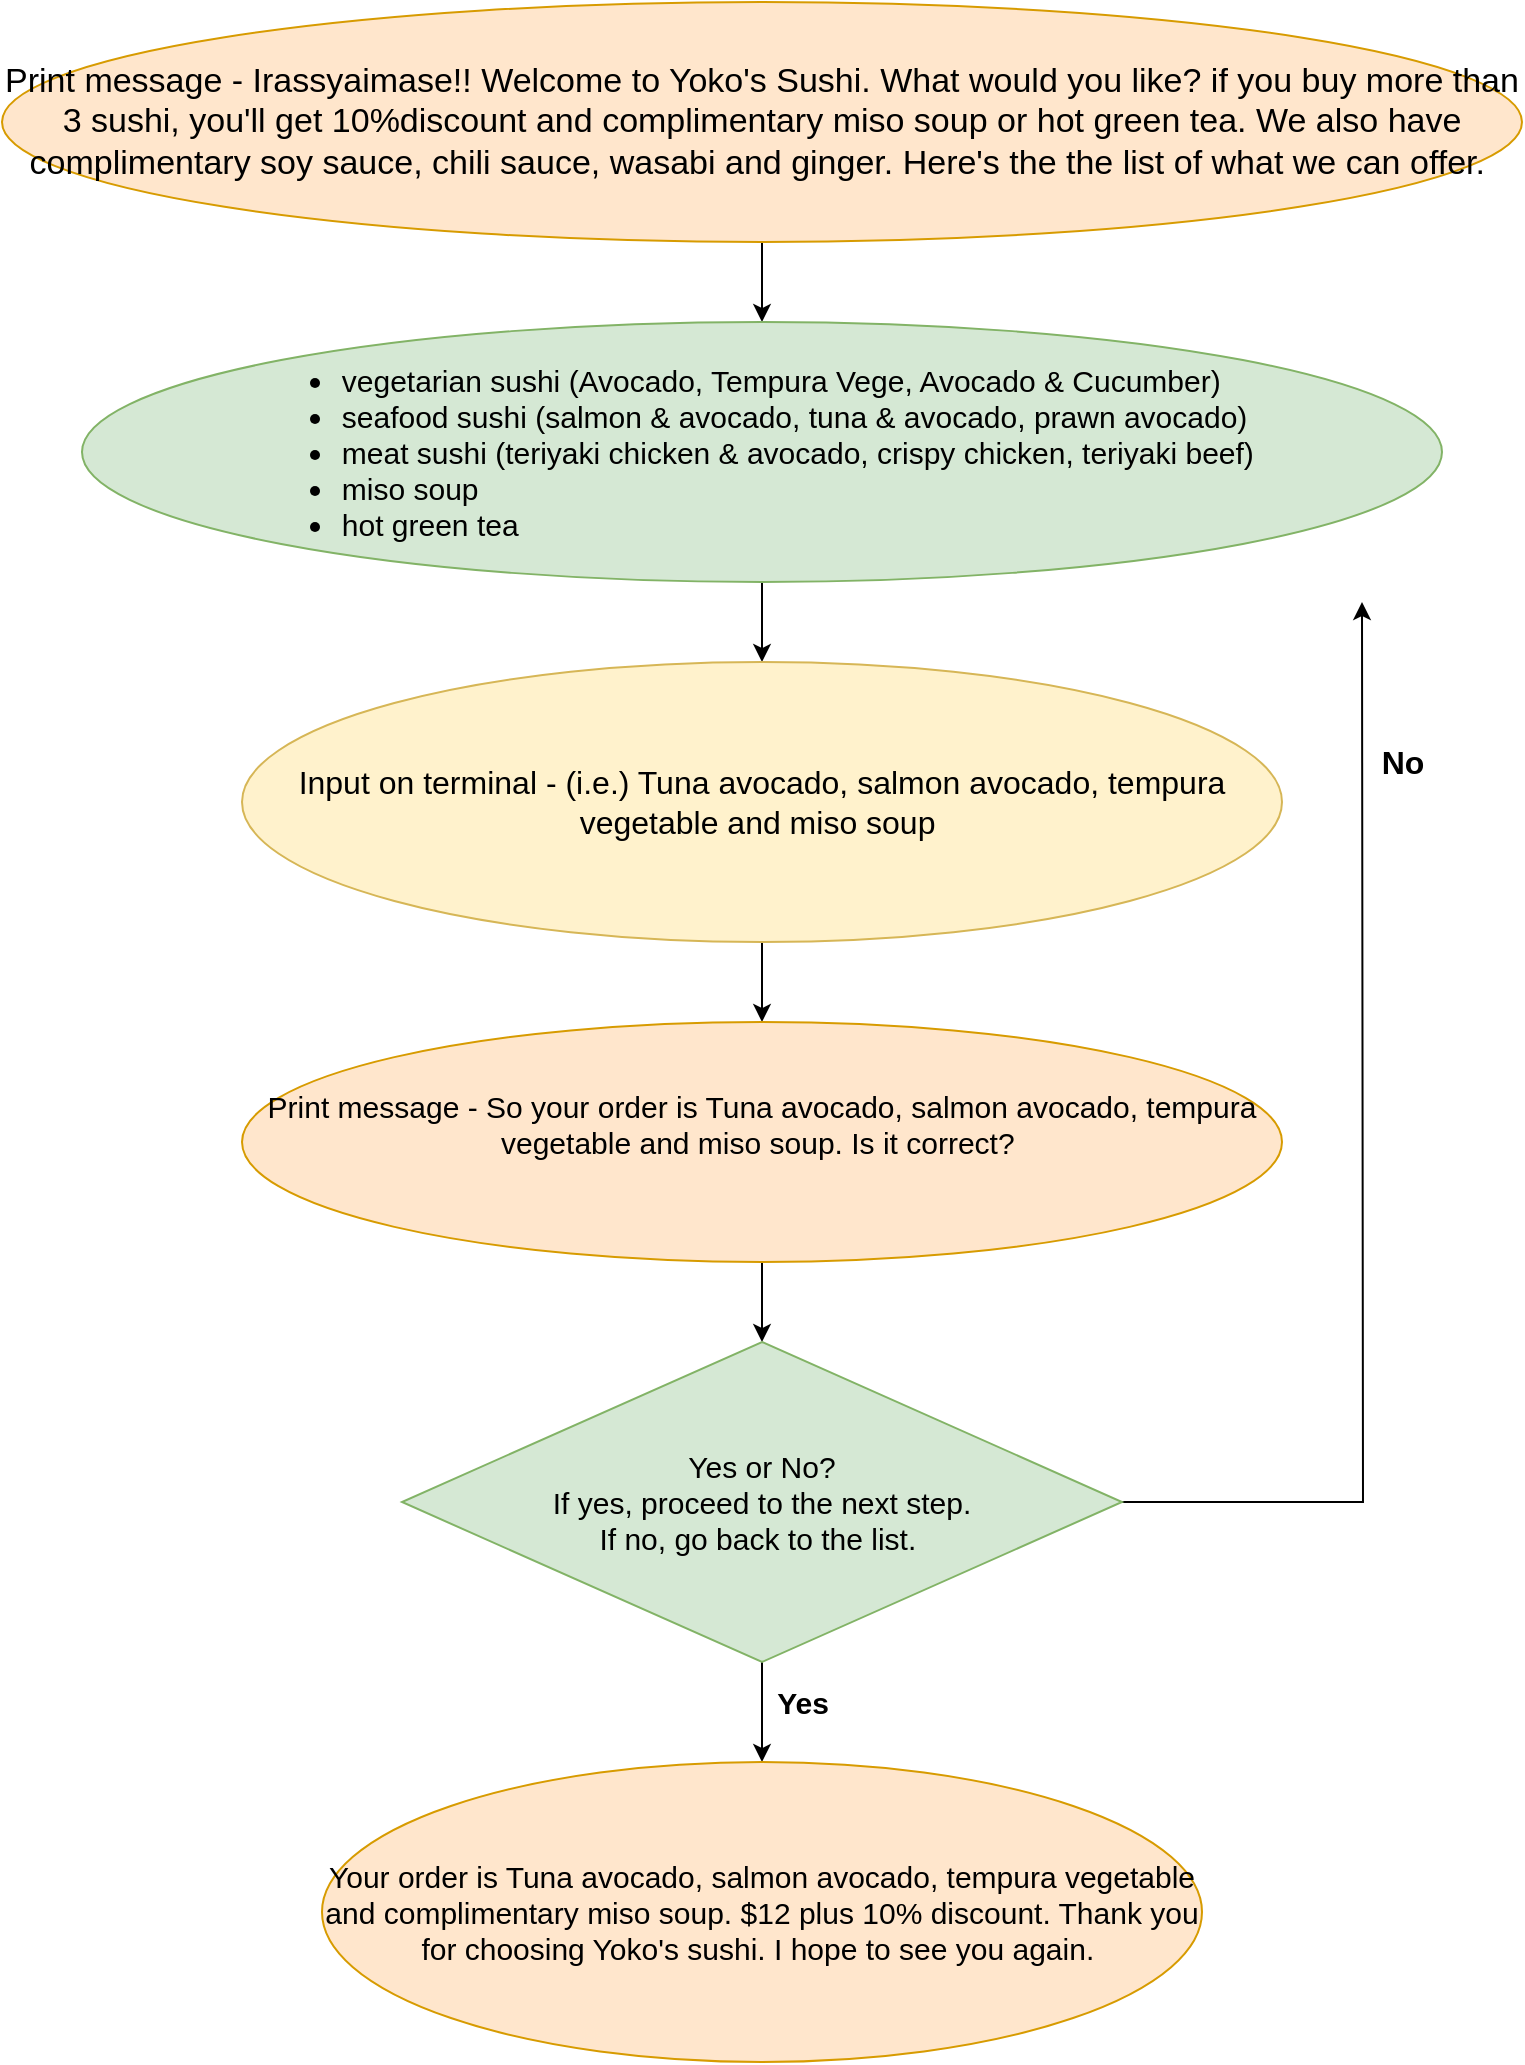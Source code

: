 <mxfile version="14.6.13" type="device"><diagram id="3KdHrW_9WHNfCZfGlEDu" name="Page-1"><mxGraphModel dx="1102" dy="582" grid="1" gridSize="10" guides="1" tooltips="1" connect="1" arrows="1" fold="1" page="1" pageScale="1" pageWidth="827" pageHeight="1169" math="0" shadow="0"><root><mxCell id="0"/><mxCell id="1" parent="0"/><mxCell id="nLP4imaUHa9U3Wa16uh1-2" style="edgeStyle=orthogonalEdgeStyle;rounded=0;orthogonalLoop=1;jettySize=auto;html=1;" edge="1" parent="1" source="nLP4imaUHa9U3Wa16uh1-1"><mxGeometry relative="1" as="geometry"><mxPoint x="420" y="170" as="targetPoint"/></mxGeometry></mxCell><mxCell id="nLP4imaUHa9U3Wa16uh1-1" value="&lt;font style=&quot;font-size: 17px&quot;&gt;Print message - Irassyaimase!! Welcome to Yoko's Sushi. What would you like? if you buy more than 3 sushi, you'll get 10%discount and complimentary miso soup or hot green tea. We also have complimentary soy sauce, chili sauce, wasabi and ginger. Here's the the list of what we can offer.&amp;nbsp;&lt;/font&gt;" style="ellipse;whiteSpace=wrap;html=1;fillColor=#ffe6cc;strokeColor=#d79b00;" vertex="1" parent="1"><mxGeometry x="40" y="10" width="760" height="120" as="geometry"/></mxCell><mxCell id="nLP4imaUHa9U3Wa16uh1-5" style="edgeStyle=orthogonalEdgeStyle;rounded=0;orthogonalLoop=1;jettySize=auto;html=1;" edge="1" parent="1" source="nLP4imaUHa9U3Wa16uh1-4"><mxGeometry relative="1" as="geometry"><mxPoint x="420" y="340" as="targetPoint"/></mxGeometry></mxCell><mxCell id="nLP4imaUHa9U3Wa16uh1-4" value="&lt;ul style=&quot;font-size: 15px&quot;&gt;&lt;li style=&quot;text-align: justify&quot;&gt;&lt;span&gt;vegetarian&lt;/span&gt;&lt;span&gt;&amp;nbsp;sushi&amp;nbsp;&lt;/span&gt;(Avocado, Tempura Vege, Avocado &amp;amp; Cucumber)&lt;/li&gt;&lt;li style=&quot;text-align: justify&quot;&gt;&lt;span&gt;seafood sushi&amp;nbsp;&lt;/span&gt;(salmon &amp;amp; avocado, tuna &amp;amp; avocado, prawn avocado)&lt;/li&gt;&lt;li style=&quot;text-align: justify&quot;&gt;&lt;span style=&quot;font-size: 15px&quot;&gt;meat sushi&amp;nbsp;&lt;/span&gt;(teriyaki chicken &amp;amp; avocado, crispy chicken, teriyaki beef)&amp;nbsp;&lt;/li&gt;&lt;li style=&quot;text-align: justify&quot;&gt;&lt;span style=&quot;font-size: 15px&quot;&gt;miso soup&amp;nbsp;&lt;/span&gt;&lt;/li&gt;&lt;li style=&quot;text-align: justify&quot;&gt;&lt;span style=&quot;font-size: 15px&quot;&gt;hot green tea&lt;/span&gt;&lt;/li&gt;&lt;/ul&gt;" style="ellipse;whiteSpace=wrap;html=1;align=center;fillColor=#d5e8d4;strokeColor=#82b366;" vertex="1" parent="1"><mxGeometry x="80" y="170" width="680" height="130" as="geometry"/></mxCell><mxCell id="nLP4imaUHa9U3Wa16uh1-7" style="edgeStyle=orthogonalEdgeStyle;rounded=0;orthogonalLoop=1;jettySize=auto;html=1;" edge="1" parent="1" source="nLP4imaUHa9U3Wa16uh1-6"><mxGeometry relative="1" as="geometry"><mxPoint x="420" y="520" as="targetPoint"/></mxGeometry></mxCell><mxCell id="nLP4imaUHa9U3Wa16uh1-6" value="&lt;font style=&quot;font-size: 16px&quot;&gt;Input on terminal - (i.e.) Tuna avocado, salmon avocado, tempura vegetable and miso soup&amp;nbsp;&lt;/font&gt;" style="ellipse;whiteSpace=wrap;html=1;fillColor=#fff2cc;strokeColor=#d6b656;" vertex="1" parent="1"><mxGeometry x="160" y="340" width="520" height="140" as="geometry"/></mxCell><mxCell id="nLP4imaUHa9U3Wa16uh1-9" style="edgeStyle=orthogonalEdgeStyle;rounded=0;orthogonalLoop=1;jettySize=auto;html=1;" edge="1" parent="1" source="nLP4imaUHa9U3Wa16uh1-8"><mxGeometry relative="1" as="geometry"><mxPoint x="420" y="680" as="targetPoint"/></mxGeometry></mxCell><mxCell id="nLP4imaUHa9U3Wa16uh1-8" value="&lt;font style=&quot;font-size: 15px&quot;&gt;Print message - So your order is Tuna avocado, salmon avocado, tempura vegetable and miso soup. Is it correct?&amp;nbsp;&lt;br&gt;&amp;nbsp;&lt;/font&gt;" style="ellipse;whiteSpace=wrap;html=1;fillColor=#ffe6cc;strokeColor=#d79b00;" vertex="1" parent="1"><mxGeometry x="160" y="520" width="520" height="120" as="geometry"/></mxCell><mxCell id="nLP4imaUHa9U3Wa16uh1-11" style="edgeStyle=orthogonalEdgeStyle;rounded=0;orthogonalLoop=1;jettySize=auto;html=1;" edge="1" parent="1" source="nLP4imaUHa9U3Wa16uh1-10"><mxGeometry relative="1" as="geometry"><mxPoint x="420" y="890" as="targetPoint"/></mxGeometry></mxCell><mxCell id="nLP4imaUHa9U3Wa16uh1-13" style="edgeStyle=orthogonalEdgeStyle;rounded=0;orthogonalLoop=1;jettySize=auto;html=1;" edge="1" parent="1" source="nLP4imaUHa9U3Wa16uh1-10"><mxGeometry relative="1" as="geometry"><mxPoint x="720" y="310" as="targetPoint"/></mxGeometry></mxCell><mxCell id="nLP4imaUHa9U3Wa16uh1-10" value="&lt;font style=&quot;font-size: 15px&quot;&gt;Yes or No?&lt;br&gt;If yes, proceed to the next step.&lt;br&gt;If no, go back to the list.&amp;nbsp;&lt;br&gt;&lt;/font&gt;" style="rhombus;whiteSpace=wrap;html=1;fillColor=#d5e8d4;strokeColor=#82b366;" vertex="1" parent="1"><mxGeometry x="240" y="680" width="360" height="160" as="geometry"/></mxCell><mxCell id="nLP4imaUHa9U3Wa16uh1-12" value="&lt;b&gt;&lt;font style=&quot;font-size: 15px&quot;&gt;Yes&lt;/font&gt;&lt;/b&gt;" style="text;html=1;align=center;verticalAlign=middle;resizable=0;points=[];autosize=1;strokeColor=none;" vertex="1" parent="1"><mxGeometry x="420" y="850" width="40" height="20" as="geometry"/></mxCell><mxCell id="nLP4imaUHa9U3Wa16uh1-14" value="&lt;b&gt;&lt;font style=&quot;font-size: 16px&quot;&gt;No&lt;/font&gt;&lt;/b&gt;" style="text;html=1;align=center;verticalAlign=middle;resizable=0;points=[];autosize=1;strokeColor=none;" vertex="1" parent="1"><mxGeometry x="720" y="380" width="40" height="20" as="geometry"/></mxCell><mxCell id="nLP4imaUHa9U3Wa16uh1-15" value="&lt;font style=&quot;font-size: 15px&quot;&gt;Your order is Tuna avocado, salmon avocado, tempura vegetable and complimentary miso soup. $12 plus 10% discount. Thank you for choosing Yoko's sushi. I hope to see you again.&amp;nbsp;&lt;/font&gt;" style="ellipse;whiteSpace=wrap;html=1;fillColor=#ffe6cc;strokeColor=#d79b00;" vertex="1" parent="1"><mxGeometry x="200" y="890" width="440" height="150" as="geometry"/></mxCell></root></mxGraphModel></diagram></mxfile>